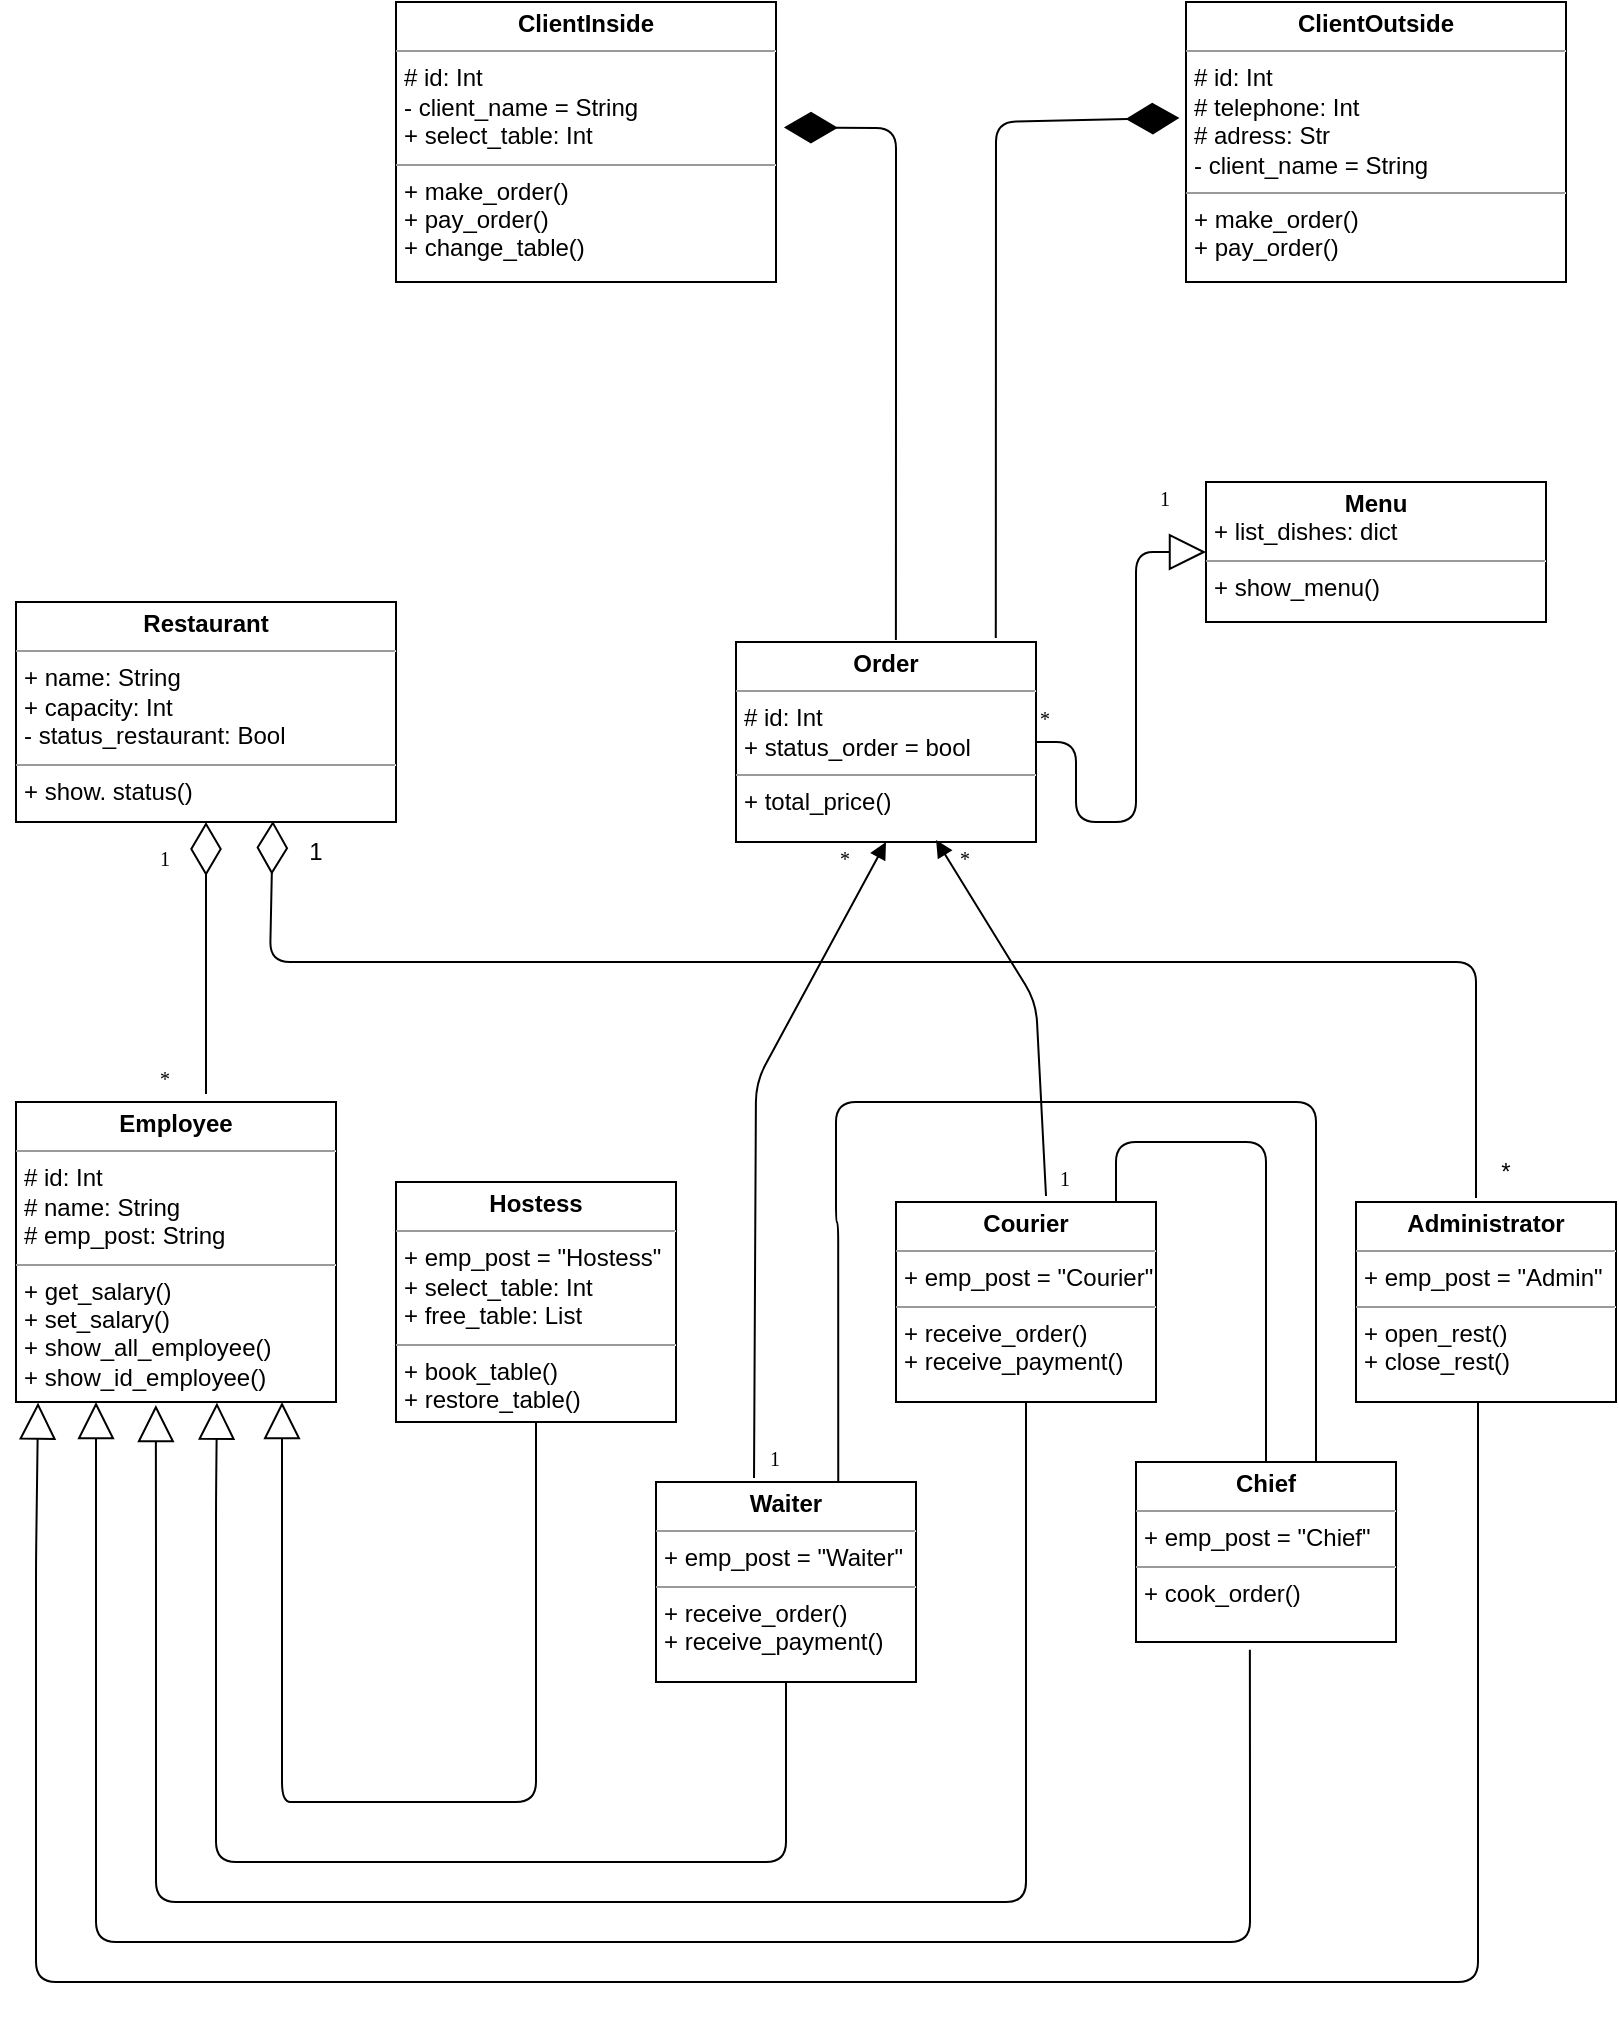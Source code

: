 <mxfile version="14.6.11" type="device"><diagram name="Page-1" id="c4acf3e9-155e-7222-9cf6-157b1a14988f"><mxGraphModel dx="1113" dy="655" grid="1" gridSize="10" guides="1" tooltips="1" connect="1" arrows="1" fold="1" page="1" pageScale="1" pageWidth="850" pageHeight="1100" background="#ffffff" math="0" shadow="0"><root><mxCell id="0"/><mxCell id="1" parent="0"/><mxCell id="5d2195bd80daf111-10" value="&lt;p style=&quot;margin: 0px ; margin-top: 4px ; text-align: center&quot;&gt;&lt;b&gt;ClientInside&lt;/b&gt;&lt;/p&gt;&lt;hr size=&quot;1&quot;&gt;&lt;p style=&quot;margin: 0px ; margin-left: 4px&quot;&gt;# id: Int&lt;/p&gt;&lt;p style=&quot;margin: 0px ; margin-left: 4px&quot;&gt;- client_name = String&lt;br&gt;+ select_table: Int&lt;/p&gt;&lt;hr size=&quot;1&quot;&gt;&lt;p style=&quot;margin: 0px ; margin-left: 4px&quot;&gt;+ make_order()&lt;br&gt;+ pay_order()&lt;/p&gt;&lt;p style=&quot;margin: 0px ; margin-left: 4px&quot;&gt;+ change_table()&lt;/p&gt;" style="verticalAlign=top;align=left;overflow=fill;fontSize=12;fontFamily=Helvetica;html=1;rounded=0;shadow=0;comic=0;labelBackgroundColor=none;strokeWidth=1" parent="1" vertex="1"><mxGeometry x="220" y="60" width="190" height="140" as="geometry"/></mxCell><mxCell id="5d2195bd80daf111-11" value="&lt;p style=&quot;margin: 0px ; margin-top: 4px ; text-align: center&quot;&gt;&lt;b&gt;Administrator&lt;/b&gt;&lt;/p&gt;&lt;hr size=&quot;1&quot;&gt;&lt;p style=&quot;margin: 0px ; margin-left: 4px&quot;&gt;+ emp_post = &quot;Admin&quot;&lt;/p&gt;&lt;hr size=&quot;1&quot;&gt;&lt;p style=&quot;margin: 0px ; margin-left: 4px&quot;&gt;+ open_rest()&lt;/p&gt;&lt;p style=&quot;margin: 0px ; margin-left: 4px&quot;&gt;+ close_rest()&lt;/p&gt;" style="verticalAlign=top;align=left;overflow=fill;fontSize=12;fontFamily=Helvetica;html=1;rounded=0;shadow=0;comic=0;labelBackgroundColor=none;strokeWidth=1" parent="1" vertex="1"><mxGeometry x="700" y="660" width="130" height="100" as="geometry"/></mxCell><mxCell id="5d2195bd80daf111-12" value="&lt;p style=&quot;margin: 0px ; margin-top: 4px ; text-align: center&quot;&gt;&lt;b&gt;Employee&lt;/b&gt;&lt;/p&gt;&lt;hr size=&quot;1&quot;&gt;&lt;p style=&quot;margin: 0px ; margin-left: 4px&quot;&gt;# id: Int&lt;br&gt;# name: String&lt;/p&gt;&lt;p style=&quot;margin: 0px ; margin-left: 4px&quot;&gt;# emp_post: String&lt;/p&gt;&lt;hr size=&quot;1&quot;&gt;&lt;p style=&quot;margin: 0px ; margin-left: 4px&quot;&gt;+ get_salary()&lt;br&gt;+ set_salary()&lt;/p&gt;&lt;p style=&quot;margin: 0px ; margin-left: 4px&quot;&gt;+ show_all_employee()&lt;/p&gt;&lt;p style=&quot;margin: 0px ; margin-left: 4px&quot;&gt;+ show_id_employee()&lt;/p&gt;" style="verticalAlign=top;align=left;overflow=fill;fontSize=12;fontFamily=Helvetica;html=1;rounded=0;shadow=0;comic=0;labelBackgroundColor=none;strokeWidth=1" parent="1" vertex="1"><mxGeometry x="30" y="610" width="160" height="150" as="geometry"/></mxCell><mxCell id="5d2195bd80daf111-18" value="&lt;p style=&quot;margin: 0px ; margin-top: 4px ; text-align: center&quot;&gt;&lt;b&gt;Restaurant&lt;/b&gt;&lt;/p&gt;&lt;hr size=&quot;1&quot;&gt;&lt;p style=&quot;margin: 0px ; margin-left: 4px&quot;&gt;+ name: String&lt;br&gt;+ capaсity: Int&lt;/p&gt;&lt;p style=&quot;margin: 0px ; margin-left: 4px&quot;&gt;- status_restaurant: Bool&lt;/p&gt;&lt;hr size=&quot;1&quot;&gt;&lt;p style=&quot;margin: 0px ; margin-left: 4px&quot;&gt;+ show. status()&lt;/p&gt;" style="verticalAlign=top;align=left;overflow=fill;fontSize=12;fontFamily=Helvetica;html=1;rounded=0;shadow=0;comic=0;labelBackgroundColor=none;strokeWidth=1" parent="1" vertex="1"><mxGeometry x="30" y="360" width="190" height="110" as="geometry"/></mxCell><mxCell id="QydlYUgAkNpoXe7GxkGO-3" value="&lt;p style=&quot;margin: 0px ; margin-top: 4px ; text-align: center&quot;&gt;&lt;b&gt;Menu&lt;/b&gt;&lt;/p&gt;&lt;p style=&quot;margin: 0px ; margin-left: 4px&quot;&gt;+ list_dishes: dict&lt;/p&gt;&lt;hr size=&quot;1&quot;&gt;&lt;p style=&quot;margin: 0px ; margin-left: 4px&quot;&gt;+ show_menu()&lt;/p&gt;" style="verticalAlign=top;align=left;overflow=fill;fontSize=12;fontFamily=Helvetica;html=1;rounded=0;shadow=0;comic=0;labelBackgroundColor=none;strokeWidth=1" parent="1" vertex="1"><mxGeometry x="625" y="300" width="170" height="70" as="geometry"/></mxCell><mxCell id="QydlYUgAkNpoXe7GxkGO-4" value="&lt;p style=&quot;margin: 0px ; margin-top: 4px ; text-align: center&quot;&gt;&lt;b&gt;Order&lt;/b&gt;&lt;/p&gt;&lt;hr size=&quot;1&quot;&gt;&lt;p style=&quot;margin: 0px ; margin-left: 4px&quot;&gt;# id: Int&lt;/p&gt;&lt;p style=&quot;margin: 0px ; margin-left: 4px&quot;&gt;+ status_order = bool&lt;/p&gt;&lt;hr size=&quot;1&quot;&gt;&lt;p style=&quot;margin: 0px ; margin-left: 4px&quot;&gt;+ total_price()&lt;/p&gt;" style="verticalAlign=top;align=left;overflow=fill;fontSize=12;fontFamily=Helvetica;html=1;rounded=0;shadow=0;comic=0;labelBackgroundColor=none;strokeWidth=1" parent="1" vertex="1"><mxGeometry x="390" y="380" width="150" height="100" as="geometry"/></mxCell><mxCell id="QydlYUgAkNpoXe7GxkGO-16" value="&lt;p style=&quot;margin: 0px ; margin-top: 4px ; text-align: center&quot;&gt;&lt;b&gt;Chief&lt;/b&gt;&lt;/p&gt;&lt;hr size=&quot;1&quot;&gt;&lt;p style=&quot;margin: 0px ; margin-left: 4px&quot;&gt;+ emp_post = &quot;Chief&quot;&lt;br&gt;&lt;/p&gt;&lt;hr size=&quot;1&quot;&gt;&lt;p style=&quot;margin: 0px ; margin-left: 4px&quot;&gt;+ cook_order()&lt;/p&gt;" style="verticalAlign=top;align=left;overflow=fill;fontSize=12;fontFamily=Helvetica;html=1;rounded=0;shadow=0;comic=0;labelBackgroundColor=none;strokeWidth=1" parent="1" vertex="1"><mxGeometry x="590" y="790" width="130" height="90" as="geometry"/></mxCell><mxCell id="QydlYUgAkNpoXe7GxkGO-17" value="&lt;p style=&quot;margin: 0px ; margin-top: 4px ; text-align: center&quot;&gt;&lt;b&gt;Courier&lt;/b&gt;&lt;/p&gt;&lt;hr size=&quot;1&quot;&gt;&lt;p style=&quot;margin: 0px ; margin-left: 4px&quot;&gt;+ emp_post = &quot;Courier&quot;&lt;br&gt;&lt;/p&gt;&lt;hr size=&quot;1&quot;&gt;&lt;p style=&quot;margin: 0px ; margin-left: 4px&quot;&gt;+ receive_order()&lt;/p&gt;&lt;p style=&quot;margin: 0px ; margin-left: 4px&quot;&gt;+ receive_payment()&lt;/p&gt;" style="verticalAlign=top;align=left;overflow=fill;fontSize=12;fontFamily=Helvetica;html=1;rounded=0;shadow=0;comic=0;labelBackgroundColor=none;strokeWidth=1" parent="1" vertex="1"><mxGeometry x="470" y="660" width="130" height="100" as="geometry"/></mxCell><mxCell id="QydlYUgAkNpoXe7GxkGO-21" value="&lt;p style=&quot;margin: 0px ; margin-top: 4px ; text-align: center&quot;&gt;&lt;b&gt;Waiter&lt;/b&gt;&lt;/p&gt;&lt;hr size=&quot;1&quot;&gt;&lt;p style=&quot;margin: 0px ; margin-left: 4px&quot;&gt;+ emp_post = &quot;Waiter&quot;&lt;br&gt;&lt;/p&gt;&lt;hr size=&quot;1&quot;&gt;&lt;p style=&quot;margin: 0px ; margin-left: 4px&quot;&gt;+ receive_order()&lt;/p&gt;&lt;p style=&quot;margin: 0px ; margin-left: 4px&quot;&gt;+ receive_payment()&lt;/p&gt;" style="verticalAlign=top;align=left;overflow=fill;fontSize=12;fontFamily=Helvetica;html=1;rounded=0;shadow=0;comic=0;labelBackgroundColor=none;strokeWidth=1" parent="1" vertex="1"><mxGeometry x="350" y="800" width="130" height="100" as="geometry"/></mxCell><mxCell id="QydlYUgAkNpoXe7GxkGO-22" value="&lt;p style=&quot;margin: 0px ; margin-top: 4px ; text-align: center&quot;&gt;&lt;b&gt;Hostess&lt;/b&gt;&lt;/p&gt;&lt;hr size=&quot;1&quot;&gt;&lt;p style=&quot;margin: 0px ; margin-left: 4px&quot;&gt;+ emp_post = &quot;Hostess&quot;&lt;br&gt;&lt;/p&gt;&lt;p style=&quot;margin: 0px ; margin-left: 4px&quot;&gt;+ select_table: Int&lt;/p&gt;&lt;p style=&quot;margin: 0px ; margin-left: 4px&quot;&gt;+ free_table: List&lt;/p&gt;&lt;hr size=&quot;1&quot;&gt;&lt;p style=&quot;margin: 0px ; margin-left: 4px&quot;&gt;+ book_table()&lt;/p&gt;&lt;p style=&quot;margin: 0px ; margin-left: 4px&quot;&gt;+ restore_table()&lt;/p&gt;" style="verticalAlign=top;align=left;overflow=fill;fontSize=12;fontFamily=Helvetica;html=1;rounded=0;shadow=0;comic=0;labelBackgroundColor=none;strokeWidth=1" parent="1" vertex="1"><mxGeometry x="220" y="650" width="140" height="120" as="geometry"/></mxCell><mxCell id="QydlYUgAkNpoXe7GxkGO-23" value="" style="endArrow=block;endSize=16;endFill=0;html=1;entryX=0.628;entryY=1.002;entryDx=0;entryDy=0;entryPerimeter=0;exitX=0.5;exitY=1;exitDx=0;exitDy=0;" parent="1" source="QydlYUgAkNpoXe7GxkGO-21" target="5d2195bd80daf111-12" edge="1"><mxGeometry width="160" relative="1" as="geometry"><mxPoint x="380" y="1030" as="sourcePoint"/><mxPoint x="540" y="1030" as="targetPoint"/><Array as="points"><mxPoint x="415" y="990"/><mxPoint x="345" y="990"/><mxPoint x="200" y="990"/><mxPoint x="130" y="990"/><mxPoint x="130" y="880"/><mxPoint x="130" y="810"/></Array></mxGeometry></mxCell><mxCell id="QydlYUgAkNpoXe7GxkGO-25" value="" style="endArrow=block;endSize=16;endFill=0;html=1;exitX=0.5;exitY=1;exitDx=0;exitDy=0;" parent="1" source="QydlYUgAkNpoXe7GxkGO-22" edge="1"><mxGeometry width="160" relative="1" as="geometry"><mxPoint x="395" y="970" as="sourcePoint"/><mxPoint x="163" y="760" as="targetPoint"/><Array as="points"><mxPoint x="290" y="960"/><mxPoint x="200" y="960"/><mxPoint x="180" y="960"/><mxPoint x="163" y="960"/><mxPoint x="163" y="910"/></Array></mxGeometry></mxCell><mxCell id="QydlYUgAkNpoXe7GxkGO-26" value="" style="endArrow=block;endSize=16;endFill=0;html=1;exitX=0.5;exitY=1;exitDx=0;exitDy=0;entryX=0.437;entryY=1.01;entryDx=0;entryDy=0;entryPerimeter=0;" parent="1" source="QydlYUgAkNpoXe7GxkGO-17" target="5d2195bd80daf111-12" edge="1"><mxGeometry width="160" relative="1" as="geometry"><mxPoint x="306.2" y="1010.75" as="sourcePoint"/><mxPoint x="81" y="760" as="targetPoint"/><Array as="points"><mxPoint x="535" y="950"/><mxPoint x="535" y="1010"/><mxPoint x="485" y="1010"/><mxPoint x="306" y="1010"/><mxPoint x="161" y="1010"/><mxPoint x="100" y="1010"/><mxPoint x="100" y="930"/><mxPoint x="100" y="840"/></Array></mxGeometry></mxCell><mxCell id="QydlYUgAkNpoXe7GxkGO-27" value="" style="endArrow=block;endSize=16;endFill=0;html=1;entryX=0.25;entryY=1;entryDx=0;entryDy=0;exitX=0.438;exitY=1.043;exitDx=0;exitDy=0;exitPerimeter=0;" parent="1" source="QydlYUgAkNpoXe7GxkGO-16" target="5d2195bd80daf111-12" edge="1"><mxGeometry width="160" relative="1" as="geometry"><mxPoint x="620" y="980" as="sourcePoint"/><mxPoint x="91" y="770" as="targetPoint"/><Array as="points"><mxPoint x="647" y="970"/><mxPoint x="647" y="1030"/><mxPoint x="620" y="1030"/><mxPoint x="560" y="1030"/><mxPoint x="495" y="1030"/><mxPoint x="310" y="1030"/><mxPoint x="171" y="1030"/><mxPoint x="70" y="1030"/><mxPoint x="70" y="840"/></Array></mxGeometry></mxCell><mxCell id="QydlYUgAkNpoXe7GxkGO-28" value="" style="endArrow=block;endSize=16;endFill=0;html=1;entryX=0.069;entryY=1.002;entryDx=0;entryDy=0;entryPerimeter=0;" parent="1" target="5d2195bd80daf111-12" edge="1"><mxGeometry width="160" relative="1" as="geometry"><mxPoint x="761" y="760" as="sourcePoint"/><mxPoint x="68.8" y="768.05" as="targetPoint"/><Array as="points"><mxPoint x="761" y="1050"/><mxPoint x="630" y="1050"/><mxPoint x="505" y="1050"/><mxPoint x="320" y="1050"/><mxPoint x="181" y="1050"/><mxPoint x="40" y="1050"/><mxPoint x="40" y="890"/><mxPoint x="40" y="840"/></Array></mxGeometry></mxCell><mxCell id="QydlYUgAkNpoXe7GxkGO-29" value="" style="endArrow=diamondThin;endFill=0;endSize=24;html=1;entryX=0.5;entryY=1;entryDx=0;entryDy=0;" parent="1" target="5d2195bd80daf111-18" edge="1"><mxGeometry width="160" relative="1" as="geometry"><mxPoint x="125" y="606" as="sourcePoint"/><mxPoint x="120" y="520" as="targetPoint"/></mxGeometry></mxCell><mxCell id="QydlYUgAkNpoXe7GxkGO-30" value="1" style="text;html=1;resizable=0;points=[];autosize=1;align=left;verticalAlign=top;spacingTop=-4;fontSize=10;fontFamily=Verdana;fontColor=#000000;" parent="1" vertex="1"><mxGeometry x="100" y="480" width="20" height="10" as="geometry"/></mxCell><mxCell id="QydlYUgAkNpoXe7GxkGO-32" value="*" style="text;html=1;resizable=0;points=[];autosize=1;align=left;verticalAlign=top;spacingTop=-4;fontSize=10;fontFamily=Verdana;fontColor=#000000;" parent="1" vertex="1"><mxGeometry x="100" y="590" width="20" height="10" as="geometry"/></mxCell><mxCell id="QydlYUgAkNpoXe7GxkGO-34" value="&lt;p style=&quot;margin: 0px ; margin-top: 4px ; text-align: center&quot;&gt;&lt;b&gt;ClientOutside&lt;/b&gt;&lt;/p&gt;&lt;hr size=&quot;1&quot;&gt;&lt;p style=&quot;margin: 0px ; margin-left: 4px&quot;&gt;# id: Int&lt;/p&gt;&lt;p style=&quot;margin: 0px ; margin-left: 4px&quot;&gt;# telephone: Int&lt;/p&gt;&lt;p style=&quot;margin: 0px ; margin-left: 4px&quot;&gt;# adress: Str&lt;/p&gt;&lt;p style=&quot;margin: 0px ; margin-left: 4px&quot;&gt;- client_name = String&lt;br&gt;&lt;/p&gt;&lt;hr size=&quot;1&quot;&gt;&lt;p style=&quot;margin: 0px ; margin-left: 4px&quot;&gt;+ make_order()&lt;br&gt;+ pay_order()&lt;/p&gt;" style="verticalAlign=top;align=left;overflow=fill;fontSize=12;fontFamily=Helvetica;html=1;rounded=0;shadow=0;comic=0;labelBackgroundColor=none;strokeWidth=1" parent="1" vertex="1"><mxGeometry x="615" y="60" width="190" height="140" as="geometry"/></mxCell><mxCell id="QydlYUgAkNpoXe7GxkGO-35" value="" style="endArrow=diamondThin;endFill=1;endSize=24;html=1;exitX=0.866;exitY=-0.02;exitDx=0;exitDy=0;exitPerimeter=0;entryX=-0.017;entryY=0.414;entryDx=0;entryDy=0;entryPerimeter=0;" parent="1" source="QydlYUgAkNpoXe7GxkGO-4" target="QydlYUgAkNpoXe7GxkGO-34" edge="1"><mxGeometry width="160" relative="1" as="geometry"><mxPoint x="400" y="260" as="sourcePoint"/><mxPoint x="570" y="130" as="targetPoint"/><Array as="points"><mxPoint x="520" y="120"/></Array></mxGeometry></mxCell><mxCell id="QydlYUgAkNpoXe7GxkGO-36" value="" style="endArrow=diamondThin;endFill=1;endSize=24;html=1;entryX=1.021;entryY=0.448;entryDx=0;entryDy=0;entryPerimeter=0;exitX=0.533;exitY=-0.01;exitDx=0;exitDy=0;exitPerimeter=0;" parent="1" source="QydlYUgAkNpoXe7GxkGO-4" target="5d2195bd80daf111-10" edge="1"><mxGeometry width="160" relative="1" as="geometry"><mxPoint x="475" y="390" as="sourcePoint"/><mxPoint x="551.87" y="119.96" as="targetPoint"/><Array as="points"><mxPoint x="470" y="260"/><mxPoint x="470" y="123"/></Array></mxGeometry></mxCell><mxCell id="QydlYUgAkNpoXe7GxkGO-38" value="" style="endArrow=block;endSize=16;endFill=0;html=1;exitX=1;exitY=0.5;exitDx=0;exitDy=0;entryX=0;entryY=0.5;entryDx=0;entryDy=0;" parent="1" source="QydlYUgAkNpoXe7GxkGO-4" target="QydlYUgAkNpoXe7GxkGO-3" edge="1"><mxGeometry width="160" relative="1" as="geometry"><mxPoint x="300.0" y="780" as="sourcePoint"/><mxPoint x="470" y="600" as="targetPoint"/><Array as="points"><mxPoint x="560" y="430"/><mxPoint x="560" y="470"/><mxPoint x="590" y="470"/><mxPoint x="590" y="335"/></Array></mxGeometry></mxCell><mxCell id="QydlYUgAkNpoXe7GxkGO-39" value="1" style="text;html=1;resizable=0;points=[];autosize=1;align=left;verticalAlign=top;spacingTop=-4;fontSize=10;fontFamily=Verdana;fontColor=#000000;" parent="1" vertex="1"><mxGeometry x="600" y="300" width="20" height="10" as="geometry"/></mxCell><mxCell id="QydlYUgAkNpoXe7GxkGO-40" value="*" style="text;html=1;resizable=0;points=[];autosize=1;align=left;verticalAlign=top;spacingTop=-4;fontSize=10;fontFamily=Verdana;fontColor=#000000;" parent="1" vertex="1"><mxGeometry x="540" y="410" width="20" height="10" as="geometry"/></mxCell><mxCell id="QydlYUgAkNpoXe7GxkGO-41" value="" style="html=1;verticalAlign=bottom;endArrow=block;entryX=0.5;entryY=1;entryDx=0;entryDy=0;exitX=0.377;exitY=-0.02;exitDx=0;exitDy=0;exitPerimeter=0;" parent="1" source="QydlYUgAkNpoXe7GxkGO-21" target="QydlYUgAkNpoXe7GxkGO-4" edge="1"><mxGeometry width="80" relative="1" as="geometry"><mxPoint x="400" y="730" as="sourcePoint"/><mxPoint x="450" y="490" as="targetPoint"/><Array as="points"><mxPoint x="400" y="600"/></Array></mxGeometry></mxCell><mxCell id="QydlYUgAkNpoXe7GxkGO-42" value="1" style="text;html=1;resizable=0;points=[];autosize=1;align=left;verticalAlign=top;spacingTop=-4;fontSize=10;fontFamily=Verdana;fontColor=#000000;" parent="1" vertex="1"><mxGeometry x="405" y="780" width="20" height="10" as="geometry"/></mxCell><mxCell id="QydlYUgAkNpoXe7GxkGO-43" value="*" style="text;html=1;resizable=0;points=[];autosize=1;align=left;verticalAlign=top;spacingTop=-4;fontSize=10;fontFamily=Verdana;fontColor=#000000;" parent="1" vertex="1"><mxGeometry x="440" y="480" width="20" height="10" as="geometry"/></mxCell><mxCell id="QydlYUgAkNpoXe7GxkGO-44" value="" style="html=1;verticalAlign=bottom;endArrow=block;entryX=0.667;entryY=0.99;entryDx=0;entryDy=0;exitX=0.577;exitY=-0.03;exitDx=0;exitDy=0;exitPerimeter=0;entryPerimeter=0;" parent="1" source="QydlYUgAkNpoXe7GxkGO-17" target="QydlYUgAkNpoXe7GxkGO-4" edge="1"><mxGeometry width="80" relative="1" as="geometry"><mxPoint x="560" y="650" as="sourcePoint"/><mxPoint x="475" y="490" as="targetPoint"/><Array as="points"><mxPoint x="540" y="560"/></Array></mxGeometry></mxCell><mxCell id="QydlYUgAkNpoXe7GxkGO-45" value="1" style="text;html=1;resizable=0;points=[];autosize=1;align=left;verticalAlign=top;spacingTop=-4;fontSize=10;fontFamily=Verdana;fontColor=#000000;" parent="1" vertex="1"><mxGeometry x="550" y="640" width="20" height="10" as="geometry"/></mxCell><mxCell id="QydlYUgAkNpoXe7GxkGO-46" value="*" style="text;html=1;resizable=0;points=[];autosize=1;align=left;verticalAlign=top;spacingTop=-4;fontSize=10;fontFamily=Verdana;fontColor=#000000;" parent="1" vertex="1"><mxGeometry x="500" y="480" width="20" height="10" as="geometry"/></mxCell><mxCell id="QydlYUgAkNpoXe7GxkGO-47" value="" style="endArrow=none;html=1;edgeStyle=orthogonalEdgeStyle;" parent="1" target="QydlYUgAkNpoXe7GxkGO-16" edge="1"><mxGeometry relative="1" as="geometry"><mxPoint x="580" y="660" as="sourcePoint"/><mxPoint x="660" y="640" as="targetPoint"/><Array as="points"><mxPoint x="580" y="630"/><mxPoint x="655" y="630"/></Array></mxGeometry></mxCell><mxCell id="QydlYUgAkNpoXe7GxkGO-50" value="" style="endArrow=none;html=1;edgeStyle=orthogonalEdgeStyle;exitX=0.701;exitY=-0.003;exitDx=0;exitDy=0;exitPerimeter=0;" parent="1" source="QydlYUgAkNpoXe7GxkGO-21" edge="1"><mxGeometry relative="1" as="geometry"><mxPoint x="590" y="670" as="sourcePoint"/><mxPoint x="680" y="790" as="targetPoint"/><Array as="points"><mxPoint x="441" y="670"/><mxPoint x="440" y="670"/><mxPoint x="440" y="610"/><mxPoint x="680" y="610"/></Array></mxGeometry></mxCell><mxCell id="Fjd2xjHlB9_td7maSXHd-1" value="" style="endArrow=diamondThin;endFill=0;endSize=24;html=1;entryX=0.676;entryY=0.995;entryDx=0;entryDy=0;entryPerimeter=0;" edge="1" parent="1" target="5d2195bd80daf111-18"><mxGeometry width="160" relative="1" as="geometry"><mxPoint x="760" y="658" as="sourcePoint"/><mxPoint x="157" y="474" as="targetPoint"/><Array as="points"><mxPoint x="760" y="540"/><mxPoint x="157" y="540"/></Array></mxGeometry></mxCell><mxCell id="Fjd2xjHlB9_td7maSXHd-3" value="1" style="text;html=1;strokeColor=none;fillColor=none;align=center;verticalAlign=middle;whiteSpace=wrap;rounded=0;" vertex="1" parent="1"><mxGeometry x="160" y="475" width="40" height="20" as="geometry"/></mxCell><mxCell id="Fjd2xjHlB9_td7maSXHd-4" value="*" style="text;html=1;strokeColor=none;fillColor=none;align=center;verticalAlign=middle;whiteSpace=wrap;rounded=0;" vertex="1" parent="1"><mxGeometry x="755" y="635" width="40" height="20" as="geometry"/></mxCell></root></mxGraphModel></diagram></mxfile>